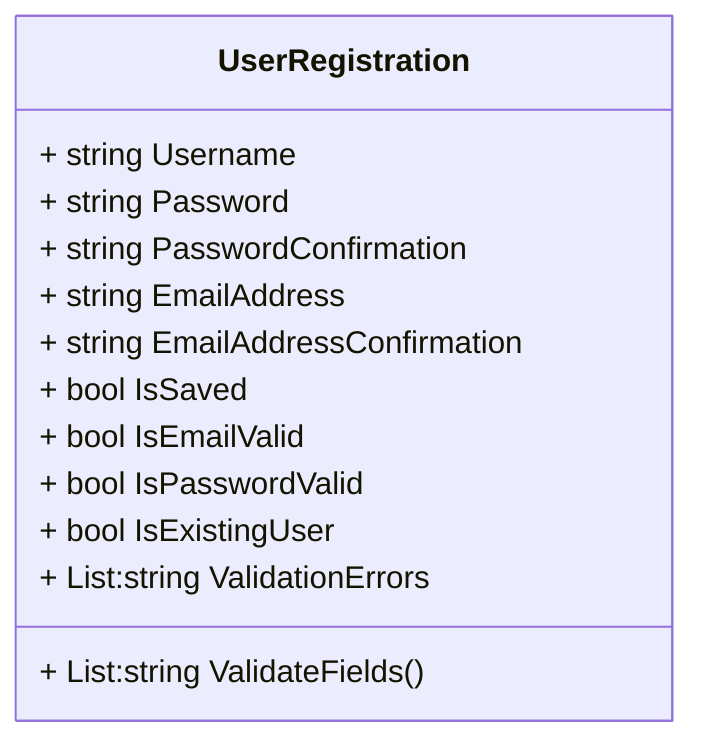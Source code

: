 classDiagram
direction TB
    class UserRegistration {
	    + string Username
	    + string Password
	    + string PasswordConfirmation
	    + string EmailAddress
	    + string EmailAddressConfirmation
	    + bool IsSaved
	    + bool IsEmailValid
	    + bool IsPasswordValid
	    + bool IsExistingUser
	    + List:string ValidationErrors
	    + List:string ValidateFields()
    }